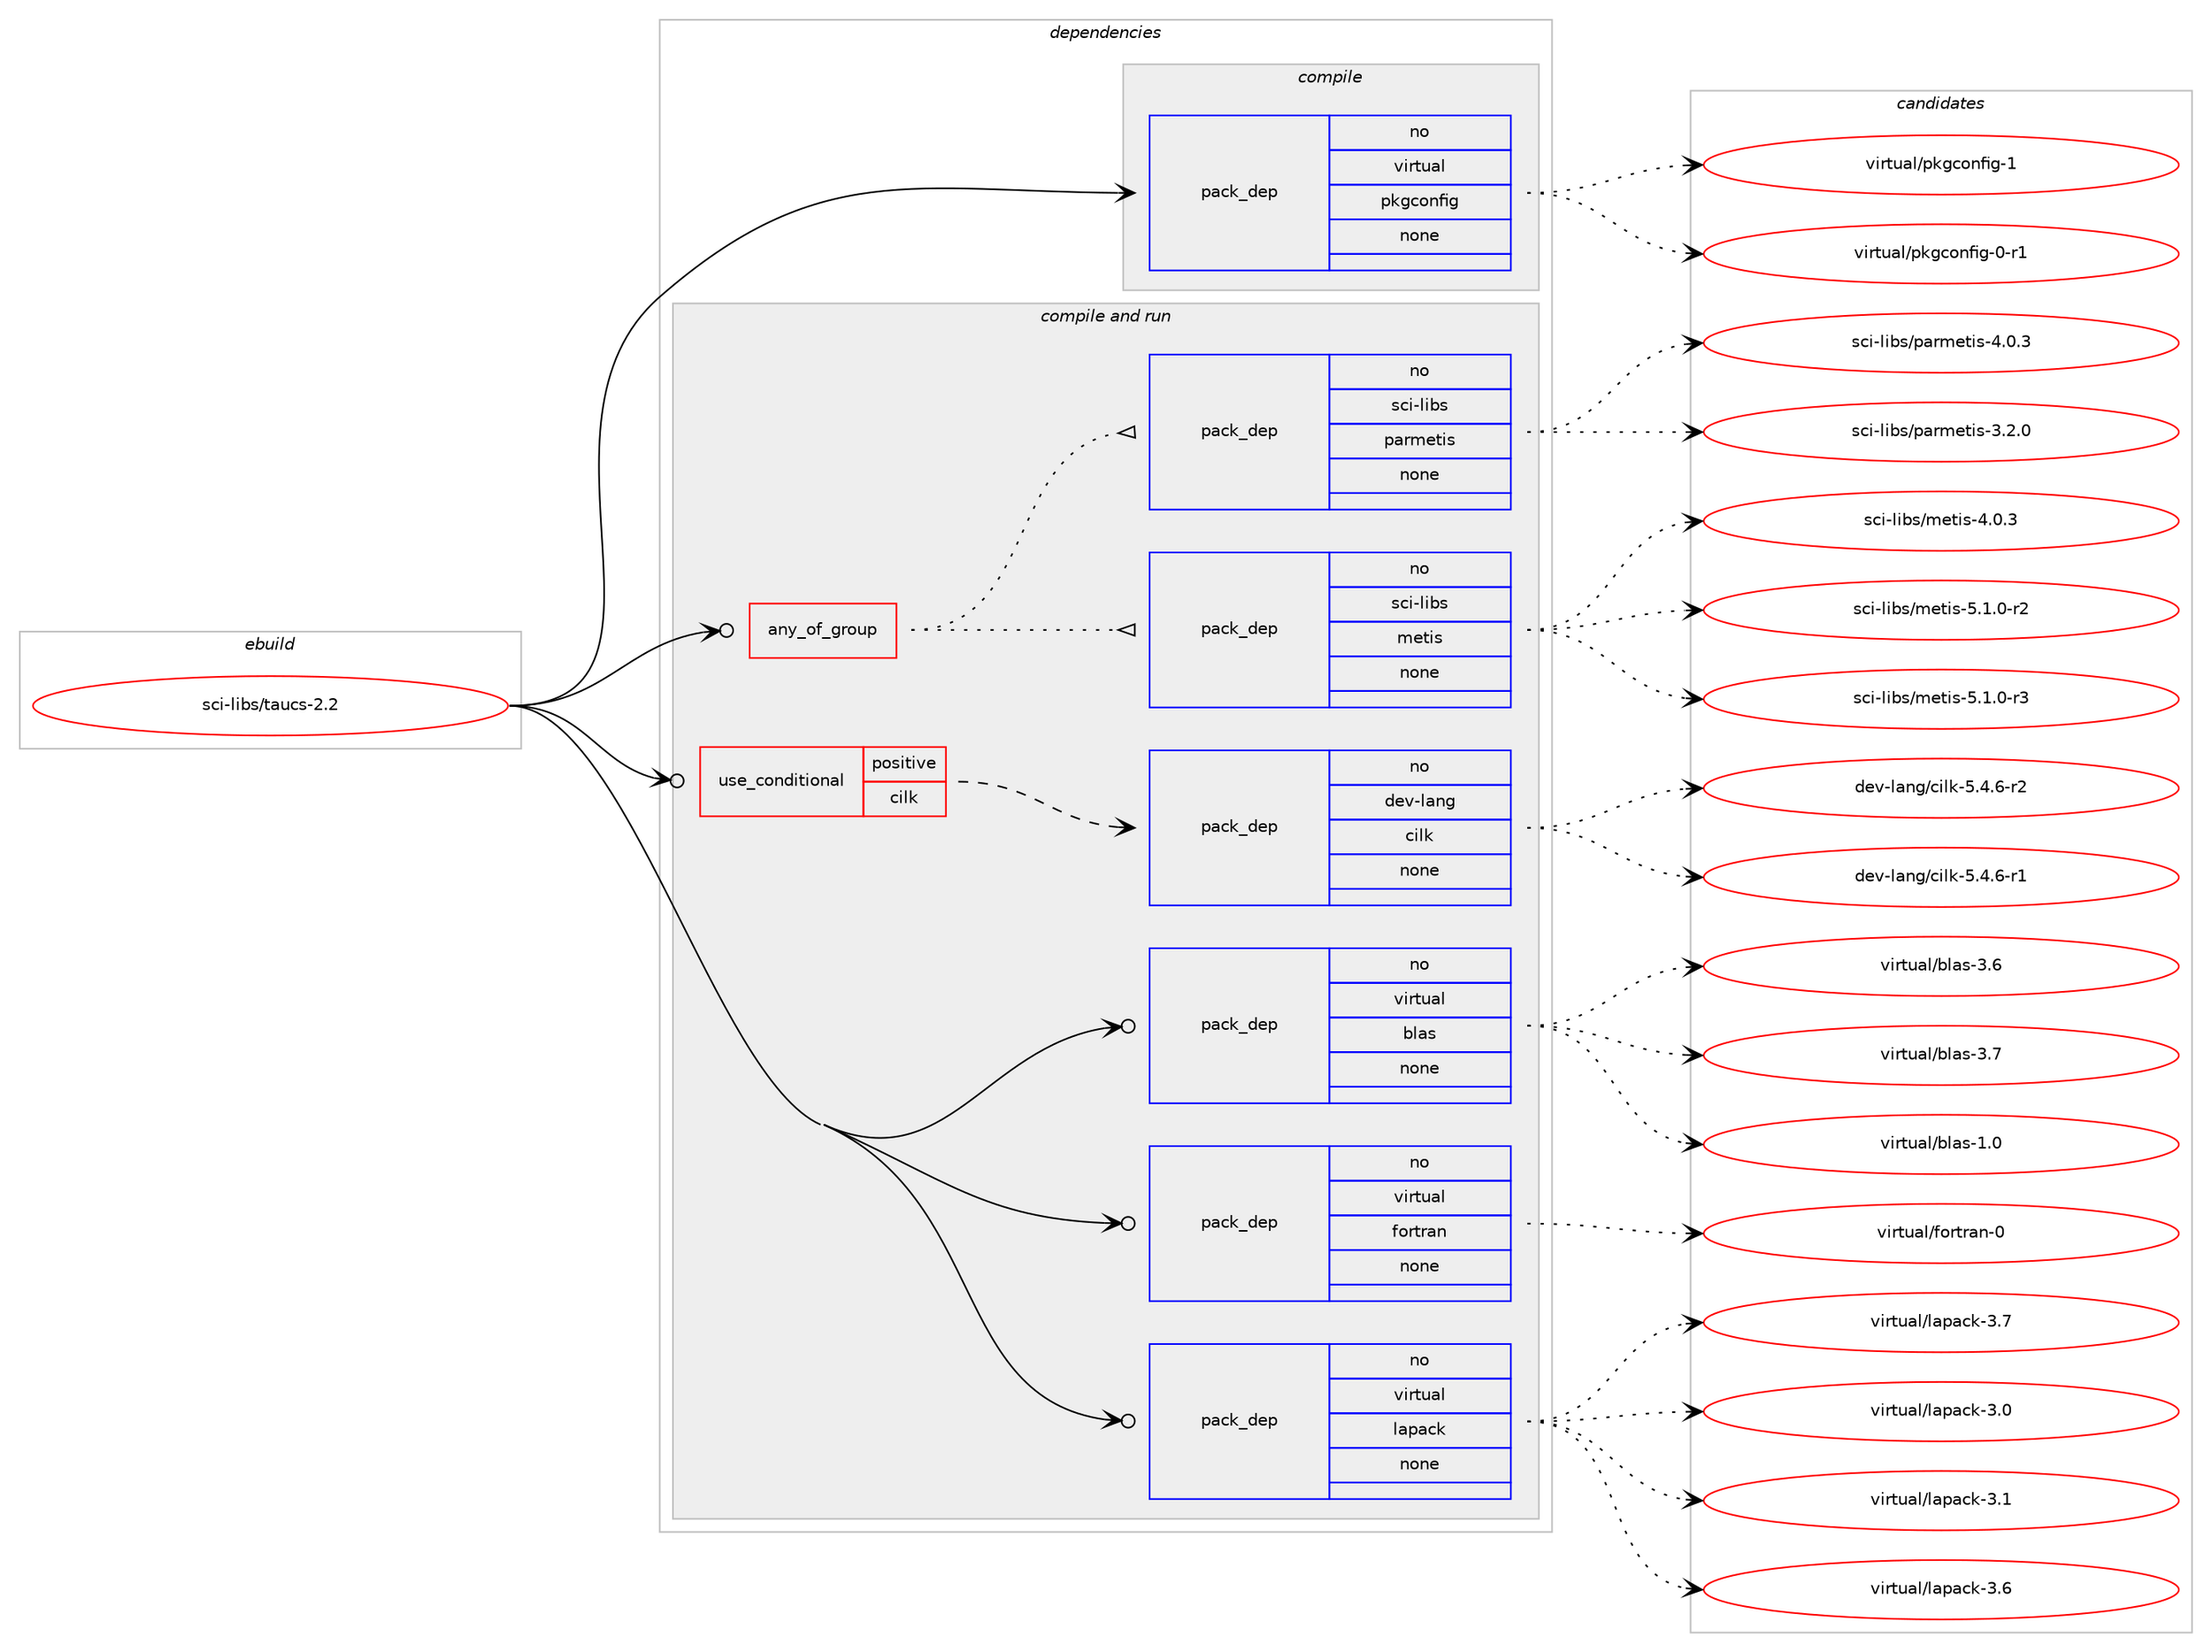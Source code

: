 digraph prolog {

# *************
# Graph options
# *************

newrank=true;
concentrate=true;
compound=true;
graph [rankdir=LR,fontname=Helvetica,fontsize=10,ranksep=1.5];#, ranksep=2.5, nodesep=0.2];
edge  [arrowhead=vee];
node  [fontname=Helvetica,fontsize=10];

# **********
# The ebuild
# **********

subgraph cluster_leftcol {
color=gray;
rank=same;
label=<<i>ebuild</i>>;
id [label="sci-libs/taucs-2.2", color=red, width=4, href="../sci-libs/taucs-2.2.svg"];
}

# ****************
# The dependencies
# ****************

subgraph cluster_midcol {
color=gray;
label=<<i>dependencies</i>>;
subgraph cluster_compile {
fillcolor="#eeeeee";
style=filled;
label=<<i>compile</i>>;
subgraph pack1214651 {
dependency1696632 [label=<<TABLE BORDER="0" CELLBORDER="1" CELLSPACING="0" CELLPADDING="4" WIDTH="220"><TR><TD ROWSPAN="6" CELLPADDING="30">pack_dep</TD></TR><TR><TD WIDTH="110">no</TD></TR><TR><TD>virtual</TD></TR><TR><TD>pkgconfig</TD></TR><TR><TD>none</TD></TR><TR><TD></TD></TR></TABLE>>, shape=none, color=blue];
}
id:e -> dependency1696632:w [weight=20,style="solid",arrowhead="vee"];
}
subgraph cluster_compileandrun {
fillcolor="#eeeeee";
style=filled;
label=<<i>compile and run</i>>;
subgraph any26964 {
dependency1696633 [label=<<TABLE BORDER="0" CELLBORDER="1" CELLSPACING="0" CELLPADDING="4"><TR><TD CELLPADDING="10">any_of_group</TD></TR></TABLE>>, shape=none, color=red];subgraph pack1214652 {
dependency1696634 [label=<<TABLE BORDER="0" CELLBORDER="1" CELLSPACING="0" CELLPADDING="4" WIDTH="220"><TR><TD ROWSPAN="6" CELLPADDING="30">pack_dep</TD></TR><TR><TD WIDTH="110">no</TD></TR><TR><TD>sci-libs</TD></TR><TR><TD>metis</TD></TR><TR><TD>none</TD></TR><TR><TD></TD></TR></TABLE>>, shape=none, color=blue];
}
dependency1696633:e -> dependency1696634:w [weight=20,style="dotted",arrowhead="oinv"];
subgraph pack1214653 {
dependency1696635 [label=<<TABLE BORDER="0" CELLBORDER="1" CELLSPACING="0" CELLPADDING="4" WIDTH="220"><TR><TD ROWSPAN="6" CELLPADDING="30">pack_dep</TD></TR><TR><TD WIDTH="110">no</TD></TR><TR><TD>sci-libs</TD></TR><TR><TD>parmetis</TD></TR><TR><TD>none</TD></TR><TR><TD></TD></TR></TABLE>>, shape=none, color=blue];
}
dependency1696633:e -> dependency1696635:w [weight=20,style="dotted",arrowhead="oinv"];
}
id:e -> dependency1696633:w [weight=20,style="solid",arrowhead="odotvee"];
subgraph cond454165 {
dependency1696636 [label=<<TABLE BORDER="0" CELLBORDER="1" CELLSPACING="0" CELLPADDING="4"><TR><TD ROWSPAN="3" CELLPADDING="10">use_conditional</TD></TR><TR><TD>positive</TD></TR><TR><TD>cilk</TD></TR></TABLE>>, shape=none, color=red];
subgraph pack1214654 {
dependency1696637 [label=<<TABLE BORDER="0" CELLBORDER="1" CELLSPACING="0" CELLPADDING="4" WIDTH="220"><TR><TD ROWSPAN="6" CELLPADDING="30">pack_dep</TD></TR><TR><TD WIDTH="110">no</TD></TR><TR><TD>dev-lang</TD></TR><TR><TD>cilk</TD></TR><TR><TD>none</TD></TR><TR><TD></TD></TR></TABLE>>, shape=none, color=blue];
}
dependency1696636:e -> dependency1696637:w [weight=20,style="dashed",arrowhead="vee"];
}
id:e -> dependency1696636:w [weight=20,style="solid",arrowhead="odotvee"];
subgraph pack1214655 {
dependency1696638 [label=<<TABLE BORDER="0" CELLBORDER="1" CELLSPACING="0" CELLPADDING="4" WIDTH="220"><TR><TD ROWSPAN="6" CELLPADDING="30">pack_dep</TD></TR><TR><TD WIDTH="110">no</TD></TR><TR><TD>virtual</TD></TR><TR><TD>blas</TD></TR><TR><TD>none</TD></TR><TR><TD></TD></TR></TABLE>>, shape=none, color=blue];
}
id:e -> dependency1696638:w [weight=20,style="solid",arrowhead="odotvee"];
subgraph pack1214656 {
dependency1696639 [label=<<TABLE BORDER="0" CELLBORDER="1" CELLSPACING="0" CELLPADDING="4" WIDTH="220"><TR><TD ROWSPAN="6" CELLPADDING="30">pack_dep</TD></TR><TR><TD WIDTH="110">no</TD></TR><TR><TD>virtual</TD></TR><TR><TD>fortran</TD></TR><TR><TD>none</TD></TR><TR><TD></TD></TR></TABLE>>, shape=none, color=blue];
}
id:e -> dependency1696639:w [weight=20,style="solid",arrowhead="odotvee"];
subgraph pack1214657 {
dependency1696640 [label=<<TABLE BORDER="0" CELLBORDER="1" CELLSPACING="0" CELLPADDING="4" WIDTH="220"><TR><TD ROWSPAN="6" CELLPADDING="30">pack_dep</TD></TR><TR><TD WIDTH="110">no</TD></TR><TR><TD>virtual</TD></TR><TR><TD>lapack</TD></TR><TR><TD>none</TD></TR><TR><TD></TD></TR></TABLE>>, shape=none, color=blue];
}
id:e -> dependency1696640:w [weight=20,style="solid",arrowhead="odotvee"];
}
subgraph cluster_run {
fillcolor="#eeeeee";
style=filled;
label=<<i>run</i>>;
}
}

# **************
# The candidates
# **************

subgraph cluster_choices {
rank=same;
color=gray;
label=<<i>candidates</i>>;

subgraph choice1214651 {
color=black;
nodesep=1;
choice11810511411611797108471121071039911111010210510345484511449 [label="virtual/pkgconfig-0-r1", color=red, width=4,href="../virtual/pkgconfig-0-r1.svg"];
choice1181051141161179710847112107103991111101021051034549 [label="virtual/pkgconfig-1", color=red, width=4,href="../virtual/pkgconfig-1.svg"];
dependency1696632:e -> choice11810511411611797108471121071039911111010210510345484511449:w [style=dotted,weight="100"];
dependency1696632:e -> choice1181051141161179710847112107103991111101021051034549:w [style=dotted,weight="100"];
}
subgraph choice1214652 {
color=black;
nodesep=1;
choice11599105451081059811547109101116105115455246484651 [label="sci-libs/metis-4.0.3", color=red, width=4,href="../sci-libs/metis-4.0.3.svg"];
choice115991054510810598115471091011161051154553464946484511450 [label="sci-libs/metis-5.1.0-r2", color=red, width=4,href="../sci-libs/metis-5.1.0-r2.svg"];
choice115991054510810598115471091011161051154553464946484511451 [label="sci-libs/metis-5.1.0-r3", color=red, width=4,href="../sci-libs/metis-5.1.0-r3.svg"];
dependency1696634:e -> choice11599105451081059811547109101116105115455246484651:w [style=dotted,weight="100"];
dependency1696634:e -> choice115991054510810598115471091011161051154553464946484511450:w [style=dotted,weight="100"];
dependency1696634:e -> choice115991054510810598115471091011161051154553464946484511451:w [style=dotted,weight="100"];
}
subgraph choice1214653 {
color=black;
nodesep=1;
choice1159910545108105981154711297114109101116105115455146504648 [label="sci-libs/parmetis-3.2.0", color=red, width=4,href="../sci-libs/parmetis-3.2.0.svg"];
choice1159910545108105981154711297114109101116105115455246484651 [label="sci-libs/parmetis-4.0.3", color=red, width=4,href="../sci-libs/parmetis-4.0.3.svg"];
dependency1696635:e -> choice1159910545108105981154711297114109101116105115455146504648:w [style=dotted,weight="100"];
dependency1696635:e -> choice1159910545108105981154711297114109101116105115455246484651:w [style=dotted,weight="100"];
}
subgraph choice1214654 {
color=black;
nodesep=1;
choice100101118451089711010347991051081074553465246544511449 [label="dev-lang/cilk-5.4.6-r1", color=red, width=4,href="../dev-lang/cilk-5.4.6-r1.svg"];
choice100101118451089711010347991051081074553465246544511450 [label="dev-lang/cilk-5.4.6-r2", color=red, width=4,href="../dev-lang/cilk-5.4.6-r2.svg"];
dependency1696637:e -> choice100101118451089711010347991051081074553465246544511449:w [style=dotted,weight="100"];
dependency1696637:e -> choice100101118451089711010347991051081074553465246544511450:w [style=dotted,weight="100"];
}
subgraph choice1214655 {
color=black;
nodesep=1;
choice1181051141161179710847981089711545494648 [label="virtual/blas-1.0", color=red, width=4,href="../virtual/blas-1.0.svg"];
choice1181051141161179710847981089711545514654 [label="virtual/blas-3.6", color=red, width=4,href="../virtual/blas-3.6.svg"];
choice1181051141161179710847981089711545514655 [label="virtual/blas-3.7", color=red, width=4,href="../virtual/blas-3.7.svg"];
dependency1696638:e -> choice1181051141161179710847981089711545494648:w [style=dotted,weight="100"];
dependency1696638:e -> choice1181051141161179710847981089711545514654:w [style=dotted,weight="100"];
dependency1696638:e -> choice1181051141161179710847981089711545514655:w [style=dotted,weight="100"];
}
subgraph choice1214656 {
color=black;
nodesep=1;
choice1181051141161179710847102111114116114971104548 [label="virtual/fortran-0", color=red, width=4,href="../virtual/fortran-0.svg"];
dependency1696639:e -> choice1181051141161179710847102111114116114971104548:w [style=dotted,weight="100"];
}
subgraph choice1214657 {
color=black;
nodesep=1;
choice118105114116117971084710897112979910745514648 [label="virtual/lapack-3.0", color=red, width=4,href="../virtual/lapack-3.0.svg"];
choice118105114116117971084710897112979910745514649 [label="virtual/lapack-3.1", color=red, width=4,href="../virtual/lapack-3.1.svg"];
choice118105114116117971084710897112979910745514654 [label="virtual/lapack-3.6", color=red, width=4,href="../virtual/lapack-3.6.svg"];
choice118105114116117971084710897112979910745514655 [label="virtual/lapack-3.7", color=red, width=4,href="../virtual/lapack-3.7.svg"];
dependency1696640:e -> choice118105114116117971084710897112979910745514648:w [style=dotted,weight="100"];
dependency1696640:e -> choice118105114116117971084710897112979910745514649:w [style=dotted,weight="100"];
dependency1696640:e -> choice118105114116117971084710897112979910745514654:w [style=dotted,weight="100"];
dependency1696640:e -> choice118105114116117971084710897112979910745514655:w [style=dotted,weight="100"];
}
}

}
